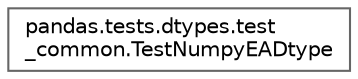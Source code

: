 digraph "Graphical Class Hierarchy"
{
 // LATEX_PDF_SIZE
  bgcolor="transparent";
  edge [fontname=Helvetica,fontsize=10,labelfontname=Helvetica,labelfontsize=10];
  node [fontname=Helvetica,fontsize=10,shape=box,height=0.2,width=0.4];
  rankdir="LR";
  Node0 [id="Node000000",label="pandas.tests.dtypes.test\l_common.TestNumpyEADtype",height=0.2,width=0.4,color="grey40", fillcolor="white", style="filled",URL="$d3/db8/classpandas_1_1tests_1_1dtypes_1_1test__common_1_1TestNumpyEADtype.html",tooltip=" "];
}
